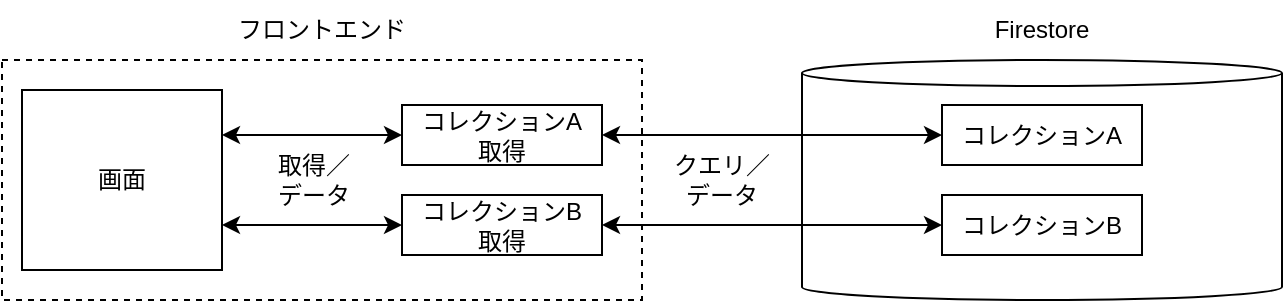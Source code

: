 <mxfile>
    <diagram id="-dW0x4oIb6qleeKS4_x-" name="Page-1">
        <mxGraphModel dx="1722" dy="1162" grid="1" gridSize="10" guides="1" tooltips="1" connect="1" arrows="1" fold="1" page="1" pageScale="1" pageWidth="850" pageHeight="1100" math="0" shadow="0">
            <root>
                <mxCell id="0"/>
                <mxCell id="1" parent="0"/>
                <mxCell id="2" value="" style="rounded=0;whiteSpace=wrap;html=1;fillColor=none;dashed=1;" parent="1" vertex="1">
                    <mxGeometry x="40" y="80" width="320" height="120" as="geometry"/>
                </mxCell>
                <mxCell id="3" value="フロントエンド" style="text;html=1;strokeColor=none;fillColor=none;align=center;verticalAlign=middle;whiteSpace=wrap;rounded=0;" parent="1" vertex="1">
                    <mxGeometry x="140" y="50" width="120" height="30" as="geometry"/>
                </mxCell>
                <mxCell id="4" value="画面" style="rounded=0;whiteSpace=wrap;html=1;fillColor=none;" parent="1" vertex="1">
                    <mxGeometry x="50" y="95" width="100" height="90" as="geometry"/>
                </mxCell>
                <mxCell id="9" value="" style="shape=cylinder3;whiteSpace=wrap;html=1;boundedLbl=1;backgroundOutline=1;size=6.5;fillColor=none;" parent="1" vertex="1">
                    <mxGeometry x="440" y="80" width="240" height="120" as="geometry"/>
                </mxCell>
                <mxCell id="11" value="コレクションA" style="rounded=0;whiteSpace=wrap;html=1;fillColor=none;" parent="1" vertex="1">
                    <mxGeometry x="510" y="102.5" width="100" height="30" as="geometry"/>
                </mxCell>
                <mxCell id="12" value="コレクションB" style="rounded=0;whiteSpace=wrap;html=1;fillColor=none;" parent="1" vertex="1">
                    <mxGeometry x="510" y="147.5" width="100" height="30" as="geometry"/>
                </mxCell>
                <mxCell id="13" value="Firestore" style="text;html=1;strokeColor=none;fillColor=none;align=center;verticalAlign=middle;whiteSpace=wrap;rounded=0;" parent="1" vertex="1">
                    <mxGeometry x="500" y="50" width="120" height="30" as="geometry"/>
                </mxCell>
                <mxCell id="14" value="" style="endArrow=classic;html=1;entryX=0;entryY=0.5;entryDx=0;entryDy=0;startArrow=classic;startFill=1;exitX=1;exitY=0.25;exitDx=0;exitDy=0;" parent="1" source="4" target="27" edge="1">
                    <mxGeometry width="50" height="50" relative="1" as="geometry">
                        <mxPoint x="180" y="125" as="sourcePoint"/>
                        <mxPoint x="250" y="125" as="targetPoint"/>
                    </mxGeometry>
                </mxCell>
                <mxCell id="15" value="取得／&lt;br&gt;データ" style="text;html=1;strokeColor=none;fillColor=none;align=center;verticalAlign=middle;whiteSpace=wrap;rounded=0;" parent="1" vertex="1">
                    <mxGeometry x="166" y="125" width="60" height="30" as="geometry"/>
                </mxCell>
                <mxCell id="16" value="" style="endArrow=classic;html=1;exitX=1;exitY=0.5;exitDx=0;exitDy=0;entryX=0;entryY=0.5;entryDx=0;entryDy=0;startArrow=classic;startFill=1;" parent="1" source="27" target="11" edge="1">
                    <mxGeometry width="50" height="50" relative="1" as="geometry">
                        <mxPoint x="350" y="125" as="sourcePoint"/>
                        <mxPoint x="450" y="125" as="targetPoint"/>
                    </mxGeometry>
                </mxCell>
                <mxCell id="17" value="クエリ／データ" style="text;html=1;strokeColor=none;fillColor=none;align=center;verticalAlign=middle;whiteSpace=wrap;rounded=0;" parent="1" vertex="1">
                    <mxGeometry x="370" y="125" width="60" height="30" as="geometry"/>
                </mxCell>
                <mxCell id="23" value="" style="endArrow=classic;html=1;exitX=0;exitY=0.5;exitDx=0;exitDy=0;entryX=1;entryY=0.5;entryDx=0;entryDy=0;startArrow=classic;startFill=1;" parent="1" source="12" target="28" edge="1">
                    <mxGeometry width="50" height="50" relative="1" as="geometry">
                        <mxPoint x="450" y="155" as="sourcePoint"/>
                        <mxPoint x="350" y="155" as="targetPoint"/>
                    </mxGeometry>
                </mxCell>
                <mxCell id="26" value="" style="endArrow=classic;html=1;exitX=0;exitY=0.5;exitDx=0;exitDy=0;entryX=1;entryY=0.75;entryDx=0;entryDy=0;startArrow=classic;startFill=1;" parent="1" source="28" target="4" edge="1">
                    <mxGeometry width="50" height="50" relative="1" as="geometry">
                        <mxPoint x="250" y="155" as="sourcePoint"/>
                        <mxPoint x="180" y="310" as="targetPoint"/>
                    </mxGeometry>
                </mxCell>
                <mxCell id="27" value="コレクションA&lt;br&gt;取得" style="rounded=0;whiteSpace=wrap;html=1;fillColor=none;" vertex="1" parent="1">
                    <mxGeometry x="240" y="102.5" width="100" height="30" as="geometry"/>
                </mxCell>
                <mxCell id="28" value="コレクションB&lt;br&gt;取得" style="rounded=0;whiteSpace=wrap;html=1;fillColor=none;" vertex="1" parent="1">
                    <mxGeometry x="240" y="147.5" width="100" height="30" as="geometry"/>
                </mxCell>
            </root>
        </mxGraphModel>
    </diagram>
</mxfile>